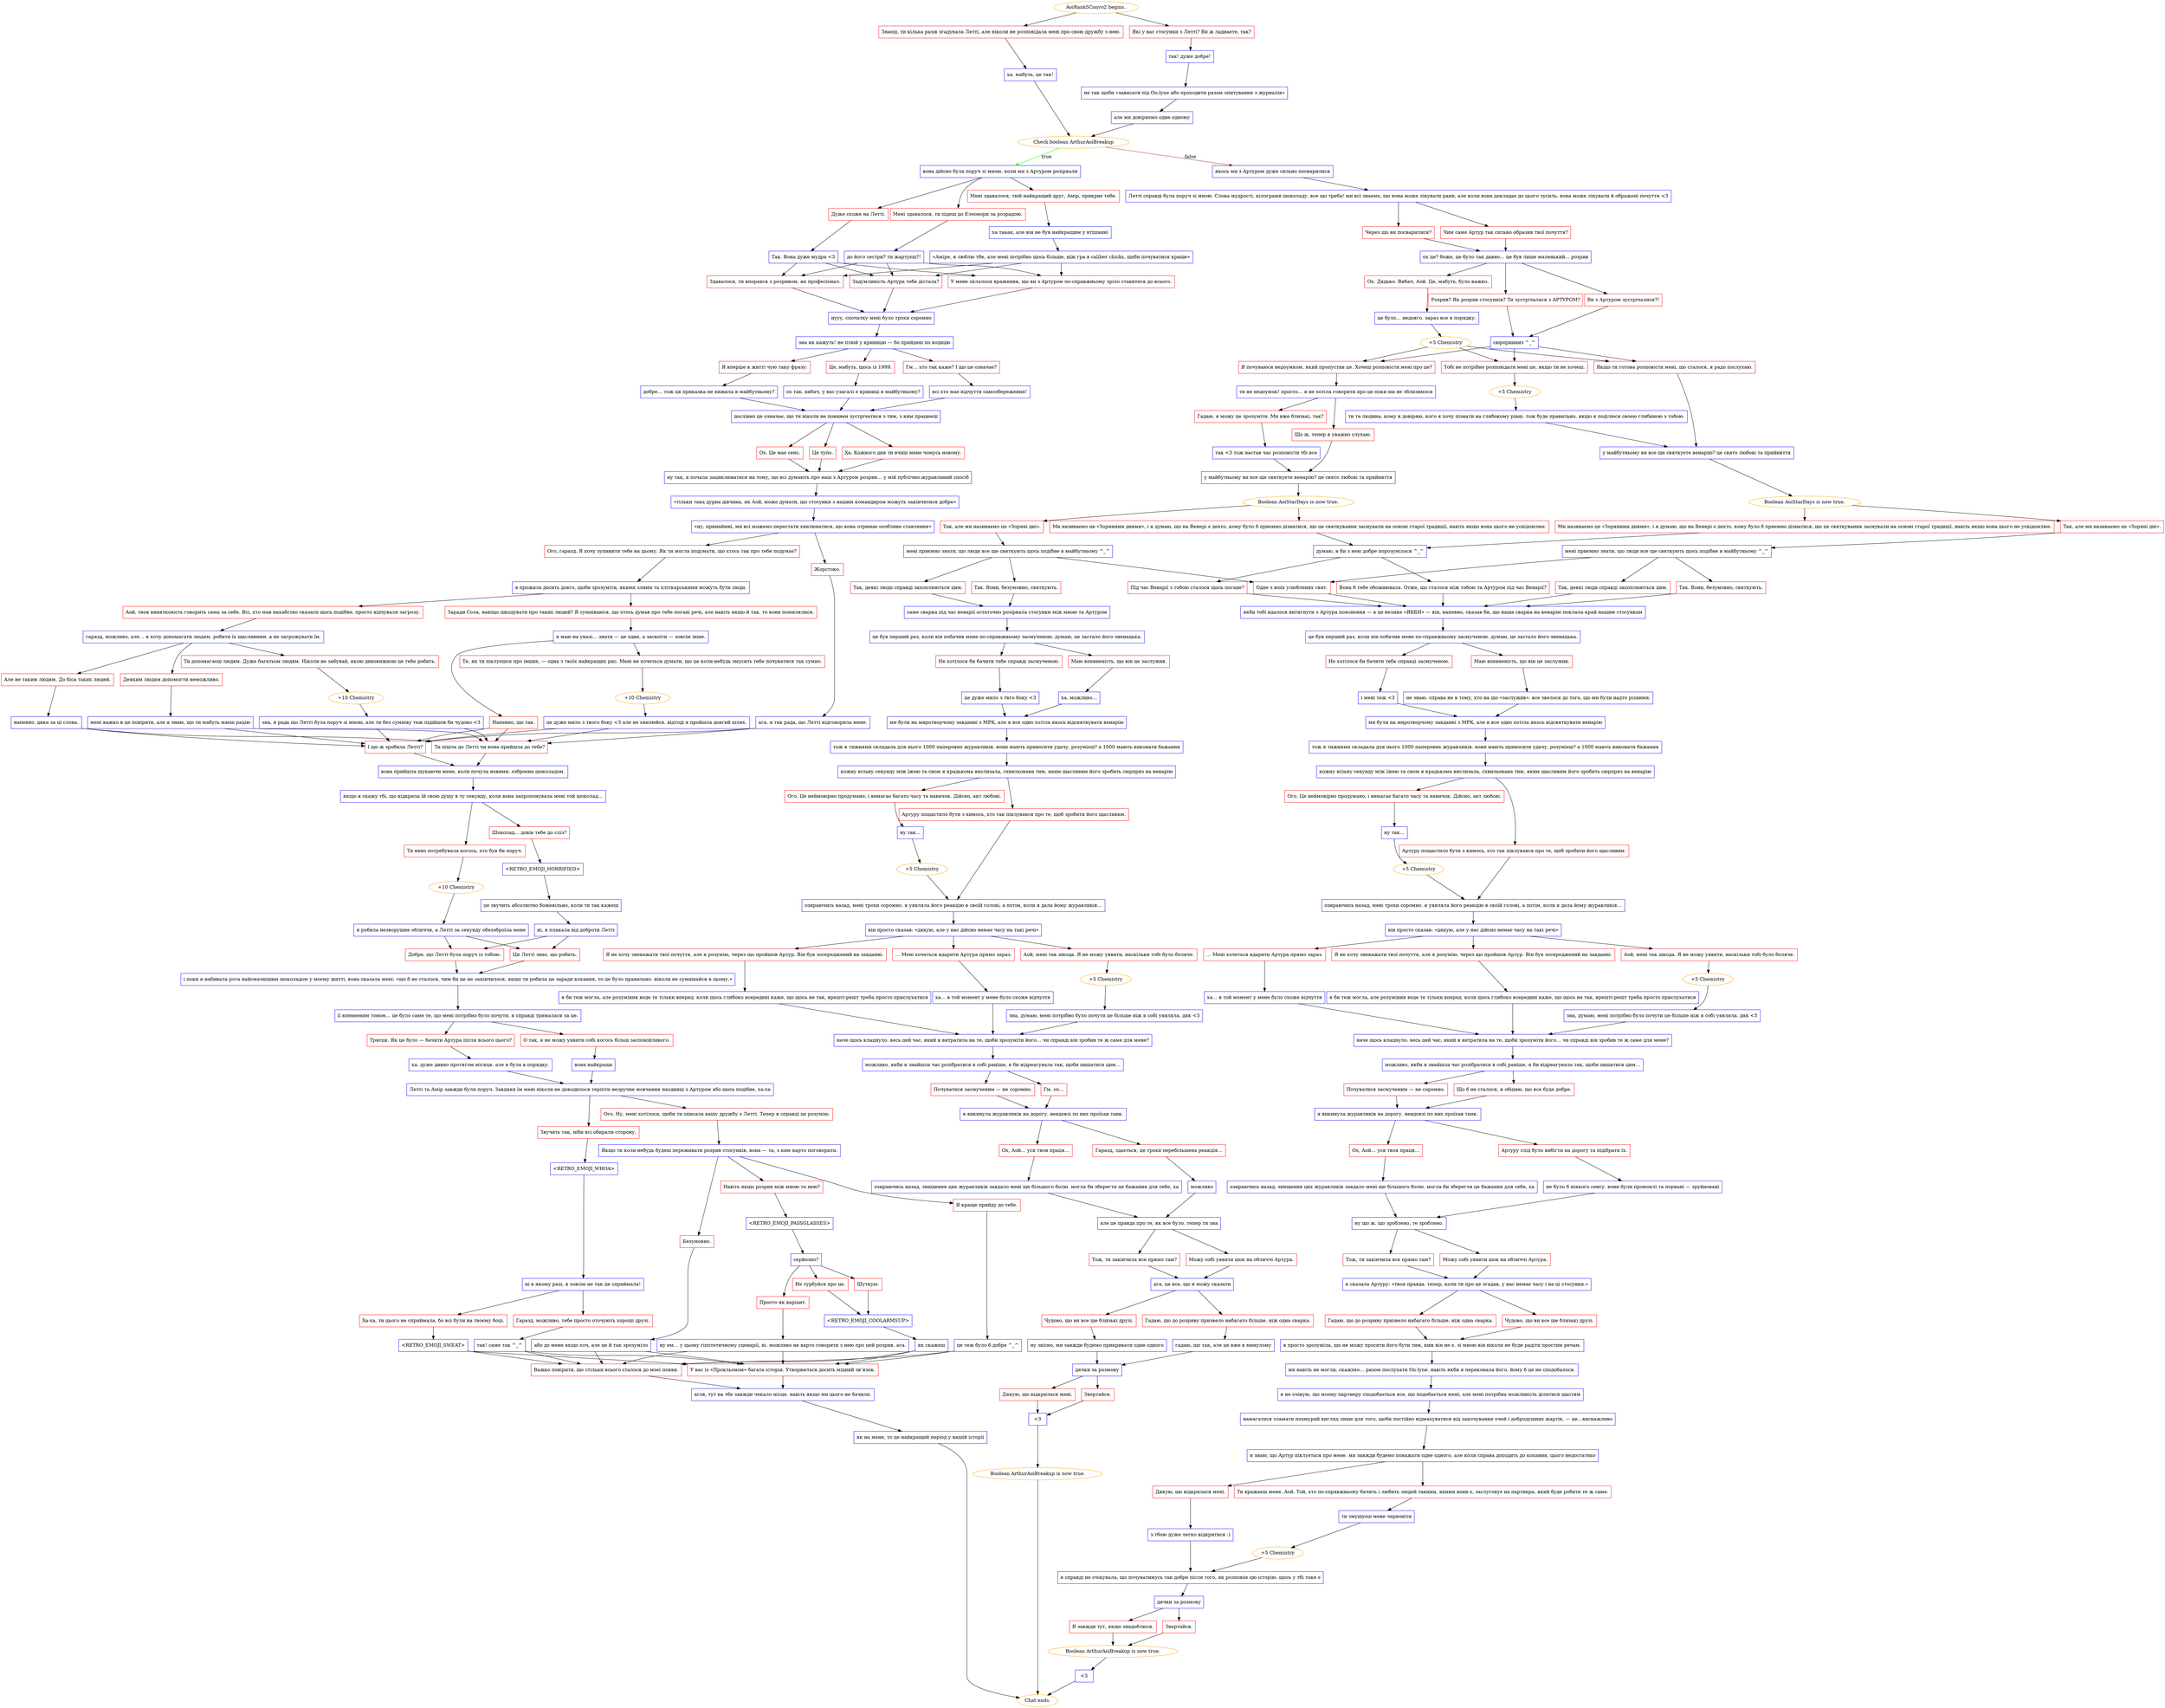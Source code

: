 digraph {
	"AoiRank5Convo2 begins." [color=orange];
		"AoiRank5Convo2 begins." -> j3867009956;
		"AoiRank5Convo2 begins." -> j300766105;
	j3867009956 [label="Знаєш, ти кілька разів згадувала Летті, але ніколи не розповідала мені про свою дружбу з нею.",shape=box,color=red];
		j3867009956 -> j661163755;
	j300766105 [label="Які у вас стосунки з Летті? Ви ж ладнаєте, так?",shape=box,color=red];
		j300766105 -> j3300327721;
	j661163755 [label="ха. мабуть, це так!",shape=box,color=blue];
		j661163755 -> j3919667655;
	j3300327721 [label="так! дуже добре!",shape=box,color=blue];
		j3300327721 -> j3810313749;
	j3919667655 [label="Check boolean ArthurAoiBreakup",color=orange];
		j3919667655 -> j93106870 [label=true,color=green];
		j3919667655 -> j4148696164 [label=false,color=brown];
	j3810313749 [label="не так щоби «зависати під On-lyne або проходити разом опитування з журналів»",shape=box,color=blue];
		j3810313749 -> j3362606783;
	j93106870 [label="вона дійсно була поруч зі мною, коли ми з Артуром розірвали",shape=box,color=blue];
		j93106870 -> j2526086227;
		j93106870 -> j1912035536;
		j93106870 -> j3012460485;
	j4148696164 [label="якось ми з Артуром дуже сильно посварилися",shape=box,color=blue];
		j4148696164 -> j3688138899;
	j3362606783 [label="але ми довіряємо одне одному",shape=box,color=blue];
		j3362606783 -> j3919667655;
	j2526086227 [label="Мені здавалося, ти підеш до Елеонори за розрадою.",shape=box,color=red];
		j2526086227 -> j2351650795;
	j1912035536 [label="Мені здавалося, твій найкращий друг, Амір, прикриє тебе.",shape=box,color=red];
		j1912035536 -> j3871766644;
	j3012460485 [label="Дуже схоже на Летті.",shape=box,color=red];
		j3012460485 -> j3112361132;
	j3688138899 [label="Летті справді була поруч зі мною. Слова мудрості, кілограми шоколаду. все що треба! ми всі знаємо, що вона може лікувати рани, але коли вона докладає до цього зусиль, вона може лікувати й ображені почуття <3",shape=box,color=blue];
		j3688138899 -> j3426418817;
		j3688138899 -> j1225331463;
	j2351650795 [label="до його сестри? ти жартуєш?!",shape=box,color=blue];
		j2351650795 -> j3297740659;
		j2351650795 -> j736936270;
		j2351650795 -> j858679909;
	j3871766644 [label="ха тааак, але він не був найкращим у втішанні",shape=box,color=blue];
		j3871766644 -> j2065177377;
	j3112361132 [label="Так. Вона дуже мудра <3",shape=box,color=blue];
		j3112361132 -> j3297740659;
		j3112361132 -> j736936270;
		j3112361132 -> j858679909;
	j3426418817 [label="Через що ви посварилися?",shape=box,color=red];
		j3426418817 -> j2194019596;
	j1225331463 [label="Чим саме Артур так сильно образив твої почуття?",shape=box,color=red];
		j1225331463 -> j2194019596;
	j3297740659 [label="Задумливість Артура тебе дістала?",shape=box,color=red];
		j3297740659 -> j1805237330;
	j736936270 [label="Здавалося, ти впорався з розривом, як професіонал.",shape=box,color=red];
		j736936270 -> j1805237330;
	j858679909 [label="У мене склалося враження, що ви з Артуром по-справжньому зріло ставитеся до всього.",shape=box,color=red];
		j858679909 -> j1805237330;
	j2065177377 [label="«Аміре, я люблю тбе, але мені потрібно щось більше, ніж гра в caliber chicks, щоби почуватися краще»",shape=box,color=blue];
		j2065177377 -> j3297740659;
		j2065177377 -> j736936270;
		j2065177377 -> j858679909;
	j2194019596 [label="ох це? боже, це було так давно… це був лише маленький... розрив",shape=box,color=blue];
		j2194019596 -> j3832972848;
		j2194019596 -> j4053779657;
		j2194019596 -> j955127998;
	j1805237330 [label="нууу, спочатку мені було трохи соромно",shape=box,color=blue];
		j1805237330 -> j1128407647;
	j3832972848 [label="Ви з Артуром зустрічалися?!",shape=box,color=red];
		j3832972848 -> j3064350826;
	j4053779657 [label="Розрив? Як розрив стосунків? Ти зустрічалася з АРТУРОМ?",shape=box,color=red];
		j4053779657 -> j3064350826;
	j955127998 [label="Ох. Дядько. Вибач, Аой. Це, мабуть, було важко.",shape=box,color=red];
		j955127998 -> j2823304944;
	j1128407647 [label="зна як кажуть! не плюй у криницю — бо прийдеш по водицю",shape=box,color=blue];
		j1128407647 -> j258912039;
		j1128407647 -> j1489324609;
		j1128407647 -> j3042536157;
	j3064350826 [label="сюрприиииз ^_^",shape=box,color=blue];
		j3064350826 -> j2026744477;
		j3064350826 -> j147441376;
		j3064350826 -> j3632273916;
	j2823304944 [label="це було… недовго. зараз все в порядку.",shape=box,color=blue];
		j2823304944 -> j1152607240;
	j258912039 [label="Я вперше в житті чую таку фразу.",shape=box,color=red];
		j258912039 -> j2442229257;
	j1489324609 [label="Це, мабуть, щось із 1999.",shape=box,color=red];
		j1489324609 -> j2467575942;
	j3042536157 [label="Гм… хто так каже? І що це означає?",shape=box,color=red];
		j3042536157 -> j1447404211;
	j2026744477 [label="Тобі не потрібно розповідати мені це, якщо ти не хочеш.",shape=box,color=red];
		j2026744477 -> j2741039533;
	j147441376 [label="Якщо ти готова розповісти мені, що сталося, я радо послухаю.",shape=box,color=red];
		j147441376 -> j2752638159;
	j3632273916 [label="Я почуваюся недоумком, який пропустив це. Хочеш розповісти мені про це?",shape=box,color=red];
		j3632273916 -> j2113054300;
	j1152607240 [label="+5 Chemistry",color=orange];
		j1152607240 -> j2026744477;
		j1152607240 -> j147441376;
		j1152607240 -> j3632273916;
	j2442229257 [label="добре… тож ця приказка не вижила в майбутньому?",shape=box,color=blue];
		j2442229257 -> j669731670;
	j2467575942 [label="ох так. вибач, у вас узагалі є криниці в майбутньому?",shape=box,color=blue];
		j2467575942 -> j669731670;
	j1447404211 [label="всі хто має відчуття самозбереження!",shape=box,color=blue];
		j1447404211 -> j669731670;
	j2741039533 [label="+5 Chemistry",color=orange];
		j2741039533 -> j2168530226;
	j2752638159 [label="у майбутньому ви все ще святкуєте венарію? це свято любові та прийняття",shape=box,color=blue];
		j2752638159 -> j3698431878;
	j2113054300 [label="ти не недоумок! просто… я не хотіла говорити про це поки ми не зблизимося",shape=box,color=blue];
		j2113054300 -> j1987359690;
		j2113054300 -> j508613263;
	j669731670 [label="дослівно це означає, що ти ніколи не повинен зустрічатися з тим, з ким працюєш",shape=box,color=blue];
		j669731670 -> j2844088174;
		j669731670 -> j3866198008;
		j669731670 -> j1087114257;
	j2168530226 [label="ти та людина, кому я довіряю, кого я хочу пізнати на глибокому рівні. тож буде правильно, якщо я поділюся своєю глибиною з тобою.",shape=box,color=blue];
		j2168530226 -> j2752638159;
	j3698431878 [label="Boolean AoiStarDays is now true.",color=orange];
		j3698431878 -> j832290287;
		j3698431878 -> j2212649640;
	j1987359690 [label="Що ж, тепер я уважно слухаю.",shape=box,color=red];
		j1987359690 -> j3660830994;
	j508613263 [label="Гадаю, я можу це зрозуміти. Ми вже близькі, так?",shape=box,color=red];
		j508613263 -> j3594127193;
	j2844088174 [label="Ох. Це має сенс.",shape=box,color=red];
		j2844088174 -> j719059282;
	j3866198008 [label="Це тупо.",shape=box,color=red];
		j3866198008 -> j719059282;
	j1087114257 [label="Ха. Кожного дня ти вчиш мене чомусь новому.",shape=box,color=red];
		j1087114257 -> j719059282;
	j832290287 [label="Так, але ми називаємо це «Зоряні дні».",shape=box,color=red];
		j832290287 -> j3877540949;
	j2212649640 [label="Ми називаємо це «Зоряними днями», і я думаю, що на Венері є дехто, кому було б приємно дізнатися, що це святкування заснували на основі старої традиції, навіть якщо вона цього не усвідомлює.",shape=box,color=red];
		j2212649640 -> j591103972;
	j3660830994 [label="у майбутньому ви все ще святкуєте венарію? це свято любові та прийняття",shape=box,color=blue];
		j3660830994 -> j3257642712;
	j3594127193 [label="так <3 тож настав час розповісти тбі все",shape=box,color=blue];
		j3594127193 -> j3660830994;
	j719059282 [label="ну так, я почала зациклюватися на тому, що всі думають про наш з Артуром розрив… у мій публічно-журавлиний спосіб",shape=box,color=blue];
		j719059282 -> j3852907007;
	j3877540949 [label="мені приємно знати, що люди все ще святкують щось подібне в майбутньому ^_^",shape=box,color=blue];
		j3877540949 -> j4082489480;
		j3877540949 -> j609900671;
		j3877540949 -> j3734617307;
	j591103972 [label="думаю, я би з нею добре порозумілася ^_^",shape=box,color=blue];
		j591103972 -> j3037981785;
		j591103972 -> j3109532498;
	j3257642712 [label="Boolean AoiStarDays is now true.",color=orange];
		j3257642712 -> j4031329148;
		j3257642712 -> j2584284176;
	j3852907007 [label="«тільки така дурна дівчина, як Аой, може думати, що стосунки з нашим командиром можуть закінчитися добре»",shape=box,color=blue];
		j3852907007 -> j69174716;
	j4082489480 [label="Так. Вони, безумовно, святкують.",shape=box,color=red];
		j4082489480 -> j1167777931;
	j609900671 [label="Так, деякі люди справді захоплюються цим.",shape=box,color=red];
		j609900671 -> j1167777931;
	j3734617307 [label="Одне з моїх улюблених свят.",shape=box,color=red];
		j3734617307 -> j1167777931;
	j3037981785 [label="Вона б тебе обожнювала. Отже, що сталося між тобою та Артуром під час Венарії?",shape=box,color=red];
		j3037981785 -> j1167777931;
	j3109532498 [label="Під час Венарії з тобою сталося щось погане?",shape=box,color=red];
		j3109532498 -> j1167777931;
	j4031329148 [label="Ми називаємо це «Зоряними днями», і я думаю, що на Венері є дехто, кому було б приємно дізнатися, що це святкування заснували на основі старої традиції, навіть якщо вона цього не усвідомлює.",shape=box,color=red];
		j4031329148 -> j591103972;
	j2584284176 [label="Так, але ми називаємо це «Зоряні дні».",shape=box,color=red];
		j2584284176 -> j1580064279;
	j69174716 [label="«ну, принаймні, ми всі можемо перестати хвилюватися, що вона отримає особливе ставлення»",shape=box,color=blue];
		j69174716 -> j626631523;
		j69174716 -> j1111545486;
	j1167777931 [label="якби тобі вдалося витягнути з Артура пояснення — а це велике «ЯКБИ» — він, напевно, сказав би, що наша сварка на венарію поклала край нашим стосункам",shape=box,color=blue];
		j1167777931 -> j3952677774;
	j1580064279 [label="мені приємно знати, що люди все ще святкують щось подібне в майбутньому ^_^",shape=box,color=blue];
		j1580064279 -> j3734617307;
		j1580064279 -> j1826543292;
		j1580064279 -> j3060960082;
	j626631523 [label="Ого, гаразд. Я хочу зупинити тебе на цьому. Як ти могла подумати, що хтось так про тебе подумає?",shape=box,color=red];
		j626631523 -> j3817115338;
	j1111545486 [label="Жорстоко.",shape=box,color=red];
		j1111545486 -> j3248100168;
	j3952677774 [label="це був перший раз, коли він побачив мене по-справжньому засмученою. думаю, це застало його зненацька.",shape=box,color=blue];
		j3952677774 -> j1623733705;
		j3952677774 -> j1273438205;
	j1826543292 [label="Так, деякі люди справді захоплюються цим.",shape=box,color=red];
		j1826543292 -> j776795083;
	j3060960082 [label="Так. Вони, безумовно, святкують.",shape=box,color=red];
		j3060960082 -> j776795083;
	j3817115338 [label="я прожила досить довго, щоби зрозуміти, якими злими та пліткарськими можуть бути люди.",shape=box,color=blue];
		j3817115338 -> j4197152741;
		j3817115338 -> j3381452762;
	j3248100168 [label="ага. я так рада, що Летті відговорила мене.",shape=box,color=blue];
		j3248100168 -> j811395476;
		j3248100168 -> j236030052;
	j1623733705 [label="Не хотілося би бачити тебе справді засмученою.",shape=box,color=red];
		j1623733705 -> j205099632;
	j1273438205 [label="Маю впевненість, що він це заслужив.",shape=box,color=red];
		j1273438205 -> j2328465311;
	j776795083 [label="саме сварка під час венарії остаточно розірвала стосунки між мною та Артуром",shape=box,color=blue];
		j776795083 -> j3234100247;
	j4197152741 [label="Заради Сола, навіщо шкодувати про таких людей? Я сумніваюся, що хтось думав про тебе погані речі, але навіть якщо й так, то вони помилялися.",shape=box,color=red];
		j4197152741 -> j986418174;
	j3381452762 [label="Аой, твоя винятковість говорить сама за себе. Всі, хто мав нахабство сказати щось подібне, просто відчували загрозу.",shape=box,color=red];
		j3381452762 -> j2369840095;
	j811395476 [label="Ти пішла до Летті чи вона прийшла до тебе?",shape=box,color=red];
		j811395476 -> j2817021067;
	j236030052 [label="І що ж зробила Летті?",shape=box,color=red];
		j236030052 -> j2817021067;
	j205099632 [label="і мені теж <3",shape=box,color=blue];
		j205099632 -> j859244590;
	j2328465311 [label="не знаю. справа не в тому, хто на що «заслужив». все звелося до того, що ми були надто різними.",shape=box,color=blue];
		j2328465311 -> j859244590;
	j3234100247 [label="це був перший раз, коли він побачив мене по-справжньому засмученою. думаю, це застало його зненацька.",shape=box,color=blue];
		j3234100247 -> j1449524780;
		j3234100247 -> j989258286;
	j986418174 [label="я маю на увазі… знати — це одне, а засвоїти — зовсім інше.",shape=box,color=blue];
		j986418174 -> j3127023576;
		j986418174 -> j1463998678;
	j2369840095 [label="гаразд, можливо, але… я хочу допомагати людям. робити їх щасливими. а не загрожувати їм.",shape=box,color=blue];
		j2369840095 -> j3038546581;
		j2369840095 -> j301428380;
		j2369840095 -> j1298950675;
	j2817021067 [label="вона прийшла шукаючи мене, коли почула новими. озброєна шоколадом.",shape=box,color=blue];
		j2817021067 -> j4091146752;
	j859244590 [label="ми були на миротворчому завданні з МРК, але я все одно хотіла якось відсвяткувати венарію",shape=box,color=blue];
		j859244590 -> j2799044209;
	j1449524780 [label="Не хотілося би бачити тебе справді засмученою.",shape=box,color=red];
		j1449524780 -> j2625307886;
	j989258286 [label="Маю впевненість, що він це заслужив.",shape=box,color=red];
		j989258286 -> j2511404760;
	j3127023576 [label="Те, як ти піклуєшся про інших, — одна з твоїх найкращих рис. Мені не хочеться думати, що це коли-небудь змусить тебе почуватися так сумно.",shape=box,color=red];
		j3127023576 -> j2866814555;
	j1463998678 [label="Напевно, що так.",shape=box,color=red];
		j1463998678 -> j811395476;
		j1463998678 -> j236030052;
	j3038546581 [label="Але не таким людям. До біса таких людей.",shape=box,color=red];
		j3038546581 -> j2504235639;
	j301428380 [label="Деяким людям допомогти неможливо.",shape=box,color=red];
		j301428380 -> j294894032;
	j1298950675 [label="Ти допомагаєш людям. Дуже багатьом людям. Ніколи не забувай, якою дивовижною це тебе робить.",shape=box,color=red];
		j1298950675 -> j3262985149;
	j4091146752 [label="якщо я скажу тбі, що відкрила їй свою душу в ту секунду, коли вона запропонувала мені той шоколад…",shape=box,color=blue];
		j4091146752 -> j4164071547;
		j4091146752 -> j2969766760;
	j2799044209 [label="тож я тижнями складала для нього 1000 паперових журавликів. вони мають приносити удачу, розумієш? а 1000 мають виконати бажання",shape=box,color=blue];
		j2799044209 -> j1201049607;
	j2625307886 [label="це дуже мило з твго боку <3",shape=box,color=blue];
		j2625307886 -> j3289061824;
	j2511404760 [label="ха. можливо…",shape=box,color=blue];
		j2511404760 -> j3289061824;
	j2866814555 [label="+10 Chemistry",color=orange];
		j2866814555 -> j301859240;
	j2504235639 [label="напевно. дяка за ці слова.",shape=box,color=blue];
		j2504235639 -> j811395476;
		j2504235639 -> j236030052;
	j294894032 [label="мені важко в це повірити, але я знаю, що ти мабуть маєш рацію",shape=box,color=blue];
		j294894032 -> j811395476;
		j294894032 -> j236030052;
	j3262985149 [label="+10 Chemistry",color=orange];
		j3262985149 -> j2339707379;
	j4164071547 [label="Ти явно потребувала когось, хто був би поруч.",shape=box,color=red];
		j4164071547 -> j1842855600;
	j2969766760 [label="Шоколад… довів тебе до сліз?",shape=box,color=red];
		j2969766760 -> j3864155356;
	j1201049607 [label="кожну вільну секунду між їжею та сном я крадькома вислизала, схвильована тим, яким щасливим його зробить сюрприз на венарію",shape=box,color=blue];
		j1201049607 -> j698580109;
		j1201049607 -> j3036781315;
	j3289061824 [label="ми були на миротворчому завданні з МРК, але я все одно хотіла якось відсвяткувати венарію",shape=box,color=blue];
		j3289061824 -> j2550671759;
	j301859240 [label="це дуже мило з твого боку <3 але не хвилюйся. відтоді я пройшла довгий шлях.",shape=box,color=blue];
		j301859240 -> j811395476;
		j301859240 -> j236030052;
	j2339707379 [label="зна, я рада що Летті була поруч зі мною, але ти без сумніву теж підійшов би чудово <3",shape=box,color=blue];
		j2339707379 -> j811395476;
		j2339707379 -> j236030052;
	j1842855600 [label="+10 Chemistry",color=orange];
		j1842855600 -> j231973895;
	j3864155356 [label="<RETRO_EMOJI_HORRIFIED>",shape=box,color=blue];
		j3864155356 -> j1178020852;
	j698580109 [label="Ого. Це неймовірно продумано, і вимагає багато часу та навичок. Дійсно, акт любові.",shape=box,color=red];
		j698580109 -> j2654479495;
	j3036781315 [label="Артуру пощастило бути з кимось, хто так піклувався про те, щоб зробити його щасливим.",shape=box,color=red];
		j3036781315 -> j3732099148;
	j2550671759 [label="тож я тижнями складала для нього 1000 паперових журавликів. вони мають приносити удачу, розумієш? а 1000 мають виконати бажання",shape=box,color=blue];
		j2550671759 -> j1068589503;
	j231973895 [label="я робила незворушне обличчя, а Летті за секунду обеззброїла мене",shape=box,color=blue];
		j231973895 -> j3610742257;
		j231973895 -> j2527354099;
	j1178020852 [label="це звучить абсолютно божевільно, коли ти так кажеш",shape=box,color=blue];
		j1178020852 -> j3328995596;
	j2654479495 [label="ну так...",shape=box,color=blue];
		j2654479495 -> j4227924192;
	j3732099148 [label="озираючись назад, мені трохи соромно. я уявляла його реакцію в своїй голові, а потім, коли я дала йому журавликів…",shape=box,color=blue];
		j3732099148 -> j3665644485;
	j1068589503 [label="кожну вільну секунду між їжею та сном я крадькома вислизала, схвильована тим, яким щасливим його зробить сюрприз на венарію",shape=box,color=blue];
		j1068589503 -> j2976985081;
		j1068589503 -> j3229067827;
	j3610742257 [label="Добре, що Летті була поруч із тобою.",shape=box,color=red];
		j3610742257 -> j561432459;
	j2527354099 [label="Ця Летті знає, що робить.",shape=box,color=red];
		j2527354099 -> j561432459;
	j3328995596 [label="ні, я плакала від доброти Летті",shape=box,color=blue];
		j3328995596 -> j3610742257;
		j3328995596 -> j2527354099;
	j4227924192 [label="+5 Chemistry",color=orange];
		j4227924192 -> j3732099148;
	j3665644485 [label="він просто сказав: «дякую, але у нас дійсно немає часу на такі речі»",shape=box,color=blue];
		j3665644485 -> j2564562348;
		j3665644485 -> j2971956492;
		j3665644485 -> j2264770022;
	j2976985081 [label="Артуру пощастило бути з кимось, хто так піклувався про те, щоб зробити його щасливим.",shape=box,color=red];
		j2976985081 -> j3136065855;
	j3229067827 [label="Ого. Це неймовірно продумано, і вимагає багато часу та навичок. Дійсно, акт любові.",shape=box,color=red];
		j3229067827 -> j2360377720;
	j561432459 [label="і поки я набивала рота найсмачнішим шоколадом у моєму житті, вона сказала мені: «що б не сталося, чим би це не закінчилося, якщо ти робила це заради кохання, то це було правильно. ніколи не сумнівайся в цьому.»",shape=box,color=blue];
		j561432459 -> j1423143777;
	j2564562348 [label="… Мені хочеться вдарити Артура прямо зараз.",shape=box,color=red];
		j2564562348 -> j1213027810;
	j2971956492 [label="Аой, мені так шкода. Я не можу уявити, наскільки тобі було боляче.",shape=box,color=red];
		j2971956492 -> j1956562838;
	j2264770022 [label="Я не хочу зневажати твої почуття, але я розумію, через що пройшов Артур. Він був зосереджений на завданні.",shape=box,color=red];
		j2264770022 -> j1503137441;
	j3136065855 [label="озираючись назад, мені трохи соромно. я уявляла його реакцію в своїй голові, а потім, коли я дала йому журавликів…",shape=box,color=blue];
		j3136065855 -> j3696897767;
	j2360377720 [label="ну так...",shape=box,color=blue];
		j2360377720 -> j330199655;
	j1423143777 [label="її впевненим тоном… це було саме те, що мені потрібно було почути. я справді трималася за це.",shape=box,color=blue];
		j1423143777 -> j821946278;
		j1423143777 -> j3061198702;
	j1213027810 [label="ха… в той момент у мене було схоже відчуття",shape=box,color=blue];
		j1213027810 -> j1733513805;
	j1956562838 [label="+5 Chemistry",color=orange];
		j1956562838 -> j1736329103;
	j1503137441 [label="я би теж могла, але розуміння веде те тільки вперед. коли щось глибоко всередині каже, що щось не так, врешті-решт треба просто прислухатися",shape=box,color=blue];
		j1503137441 -> j1733513805;
	j3696897767 [label="він просто сказав: «дякую, але у нас дійсно немає часу на такі речі»",shape=box,color=blue];
		j3696897767 -> j140973540;
		j3696897767 -> j2468073992;
		j3696897767 -> j3968636505;
	j330199655 [label="+5 Chemistry",color=orange];
		j330199655 -> j3136065855;
	j821946278 [label="Трясця. Як це було — бачити Артура після всього цього?",shape=box,color=red];
		j821946278 -> j2703936845;
	j3061198702 [label="О так, я не можу уявити собі когось більш заспокійливого.",shape=box,color=red];
		j3061198702 -> j292427906;
	j1733513805 [label="наче щось клацнуло. весь цей час, який я витратила на те, щоби зрозуміти його… чи справді він зробив те ж саме для мене?",shape=box,color=blue];
		j1733513805 -> j1850076693;
	j1736329103 [label="зна, думаю, мені потрібно було почути це більше ніж я собі уявляла. дяк <3",shape=box,color=blue];
		j1736329103 -> j1733513805;
	j140973540 [label="Я не хочу зневажати твої почуття, але я розумію, через що пройшов Артур. Він був зосереджений на завданні.",shape=box,color=red];
		j140973540 -> j966217380;
	j2468073992 [label="Аой, мені так шкода. Я не можу уявити, наскільки тобі було боляче.",shape=box,color=red];
		j2468073992 -> j1398350973;
	j3968636505 [label="… Мені хочеться вдарити Артура прямо зараз.",shape=box,color=red];
		j3968636505 -> j1457025772;
	j2703936845 [label="ха. дуже дивно протягом місяця. але я була в порядку.",shape=box,color=blue];
		j2703936845 -> j1823316011;
	j292427906 [label="вона найкраща",shape=box,color=blue];
		j292427906 -> j1823316011;
	j1850076693 [label="можливо, якби я знайшла час розібратися в собі раніше, я би відреагувала так, щоби пишатися цим…",shape=box,color=blue];
		j1850076693 -> j3012414429;
		j1850076693 -> j583529471;
	j966217380 [label="я би теж могла, але розуміння веде те тільки вперед. коли щось глибоко всередині каже, що щось не так, врешті-решт треба просто прислухатися",shape=box,color=blue];
		j966217380 -> j4178632304;
	j1398350973 [label="+5 Chemistry",color=orange];
		j1398350973 -> j1051031070;
	j1457025772 [label="ха… в той момент у мене було схоже відчуття",shape=box,color=blue];
		j1457025772 -> j4178632304;
	j1823316011 [label="Летті та Амір завжди були поруч. Завдяки їм мені ніколи не доводилося терпіти незручне мовчання наодинці з Артуром або щось подібне, ха-ха",shape=box,color=blue];
		j1823316011 -> j161353431;
		j1823316011 -> j1024345973;
	j3012414429 [label="Почуватися засмученим — не соромно.",shape=box,color=red];
		j3012414429 -> j620589499;
	j583529471 [label="Що б не сталося, я обіцяю, що все буде добре.",shape=box,color=red];
		j583529471 -> j620589499;
	j4178632304 [label="наче щось клацнуло. весь цей час, який я витратила на те, щоби зрозуміти його… чи справді він зробив те ж саме для мене?",shape=box,color=blue];
		j4178632304 -> j264511753;
	j1051031070 [label="зна, думаю, мені потрібно було почути це більше ніж я собі уявляла. дяк <3",shape=box,color=blue];
		j1051031070 -> j4178632304;
	j161353431 [label="Ого. Ну, мені хотілося, щоби ти описала вашу дружбу з Летті. Тепер я справді це розумію.",shape=box,color=red];
		j161353431 -> j2152650054;
	j1024345973 [label="Звучить так, ніби всі обирали сторону.",shape=box,color=red];
		j1024345973 -> j2454384274;
	j620589499 [label="я викинула журавликів на дорогу. невдовзі по них проїхав танк.",shape=box,color=blue];
		j620589499 -> j2515904148;
		j620589499 -> j3649074069;
	j264511753 [label="можливо, якби я знайшла час розібратися в собі раніше, я би відреагувала так, щоби пишатися цим…",shape=box,color=blue];
		j264511753 -> j2282917434;
		j264511753 -> j671380512;
	j2152650054 [label="Якщо ти коли-небудь будеш переживати розрив стосунків, вона — та, з ким варто поговорити.",shape=box,color=blue];
		j2152650054 -> j3586545813;
		j2152650054 -> j489501437;
		j2152650054 -> j825171165;
	j2454384274 [label="<RETRO_EMOJI_WHOA>",shape=box,color=blue];
		j2454384274 -> j2486052550;
	j2515904148 [label="Ох, Аой… уся твоя праця…",shape=box,color=red];
		j2515904148 -> j1443620730;
	j3649074069 [label="Артуру слід було вибігти на дорогу та підібрати їх.",shape=box,color=red];
		j3649074069 -> j1751119594;
	j2282917434 [label="Почуватися засмученим — не соромно.",shape=box,color=red];
		j2282917434 -> j3310231453;
	j671380512 [label="Гм, ох…",shape=box,color=red];
		j671380512 -> j3310231453;
	j3586545813 [label="Навіть якщо розрив між мною та нею?",shape=box,color=red];
		j3586545813 -> j2386239149;
	j489501437 [label="Я краще прийду до тебе.",shape=box,color=red];
		j489501437 -> j4076685405;
	j825171165 [label="Безумовно.",shape=box,color=red];
		j825171165 -> j1376441851;
	j2486052550 [label="ні в якому разі, я зовсім не так це сприймала!",shape=box,color=blue];
		j2486052550 -> j993876189;
		j2486052550 -> j1883153648;
	j1443620730 [label="озираючись назад, знищення цих журавликів завдало мені ще більшого болю. могла би зберегти це бажання для себе, ха",shape=box,color=blue];
		j1443620730 -> j3153795442;
	j1751119594 [label="не було б ніякого сенсу. вони були промоклі та порвані — зруйновані",shape=box,color=blue];
		j1751119594 -> j3153795442;
	j3310231453 [label="я викинула журавликів на дорогу. невдовзі по них проїхав танк.",shape=box,color=blue];
		j3310231453 -> j3564590520;
		j3310231453 -> j2486438671;
	j2386239149 [label="<RETRO_EMOJI_PASSGLASSES>",shape=box,color=blue];
		j2386239149 -> j3266604510;
	j4076685405 [label="це теж було б добре ^_^",shape=box,color=blue];
		j4076685405 -> j3864732783;
		j4076685405 -> j2325187646;
	j1376441851 [label="або до мене якщо хоч, але це й так зрозуміло",shape=box,color=blue];
		j1376441851 -> j3864732783;
		j1376441851 -> j2325187646;
	j993876189 [label="Ха-ха, ти цього не сприймала, бо всі були на твоєму боці.",shape=box,color=red];
		j993876189 -> j3599167279;
	j1883153648 [label="Гаразд, можливо, тебе просто оточують хороші друзі.",shape=box,color=red];
		j1883153648 -> j4269198255;
	j3153795442 [label="ну що ж. що зроблено, те зроблено.",shape=box,color=blue];
		j3153795442 -> j3986731651;
		j3153795442 -> j3849253321;
	j3564590520 [label="Ох, Аой… уся твоя праця…",shape=box,color=red];
		j3564590520 -> j2960070798;
	j2486438671 [label="Гаразд, здається, це трохи перебільшена реакція…",shape=box,color=red];
		j2486438671 -> j965999752;
	j3266604510 [label="серйозно?",shape=box,color=blue];
		j3266604510 -> j2634479647;
		j3266604510 -> j3529035126;
		j3266604510 -> j3364405976;
	j3864732783 [label="У вас із «Прокльоном» багата історія. Утворюється досить міцний зв’язок.",shape=box,color=red];
		j3864732783 -> j2124449531;
	j2325187646 [label="Важко повірити, що стільки всього сталося до моєї появи.",shape=box,color=red];
		j2325187646 -> j2124449531;
	j3599167279 [label="<RETRO_EMOJI_SWEAT>",shape=box,color=blue];
		j3599167279 -> j3864732783;
		j3599167279 -> j2325187646;
	j4269198255 [label="так! саме так ^_^",shape=box,color=blue];
		j4269198255 -> j3864732783;
		j4269198255 -> j2325187646;
	j3986731651 [label="Тож, ти закінчила все прямо там?",shape=box,color=red];
		j3986731651 -> j1880897067;
	j3849253321 [label="Можу собі уявити шок на обличчі Артура.",shape=box,color=red];
		j3849253321 -> j1880897067;
	j2960070798 [label="озираючись назад, знищення цих журавликів завдало мені ще більшого болю. могла би зберегти це бажання для себе, ха",shape=box,color=blue];
		j2960070798 -> j1998738489;
	j965999752 [label="можливо",shape=box,color=blue];
		j965999752 -> j1998738489;
	j2634479647 [label="Просто як варіант.",shape=box,color=red];
		j2634479647 -> j3568999425;
	j3529035126 [label="Шуткую.",shape=box,color=red];
		j3529035126 -> j3992902834;
	j3364405976 [label="Не турбуйся про це.",shape=box,color=red];
		j3364405976 -> j3992902834;
	j2124449531 [label="агов, тут на тбе завжди чекало місце. навіть якщо ми цього не бачили.",shape=box,color=blue];
		j2124449531 -> j1434582028;
	j1880897067 [label="я сказала Артуру: «твоя правда. тепер, коли ти про це згадав, у нас немає часу і на ці стосунки.»",shape=box,color=blue];
		j1880897067 -> j2149112669;
		j1880897067 -> j1895858179;
	j1998738489 [label="але це правда про те, як все було. тепер ти зна",shape=box,color=blue];
		j1998738489 -> j2327189836;
		j1998738489 -> j2109203264;
	j3568999425 [label="ну ем… у цьому гіпотетичному сценарії, ні. можливо не варто говорити з нею про цей розрив. ага.",shape=box,color=blue];
		j3568999425 -> j3864732783;
		j3568999425 -> j2325187646;
	j3992902834 [label="<RETRO_EMOJI_COOLARMSUP>",shape=box,color=blue];
		j3992902834 -> j1396121863;
	j1434582028 [label="як на мене, то це найкращий період у нашій історії",shape=box,color=blue];
		j1434582028 -> "Chat ends.";
	j2149112669 [label="Чудово, що ви все ще близькі друзі.",shape=box,color=red];
		j2149112669 -> j2086328923;
	j1895858179 [label="Гадаю, що до розриву призвело набагато більше, ніж одна сварка.",shape=box,color=red];
		j1895858179 -> j2086328923;
	j2327189836 [label="Тож, ти закінчила все прямо там?",shape=box,color=red];
		j2327189836 -> j1545382633;
	j2109203264 [label="Можу собі уявити шок на обличчі Артура.",shape=box,color=red];
		j2109203264 -> j1545382633;
	j1396121863 [label="як скажеш",shape=box,color=blue];
		j1396121863 -> j3864732783;
		j1396121863 -> j2325187646;
	"Chat ends." [color=orange];
	j2086328923 [label="я просто зрозуміла, що не можу просити його бути тим, ким він не є. зі мною він ніколи не буде радіти простим речам.",shape=box,color=blue];
		j2086328923 -> j2458669278;
	j1545382633 [label="ага, це все, що я можу сказати",shape=box,color=blue];
		j1545382633 -> j2488881130;
		j1545382633 -> j3483777110;
	j2458669278 [label="ми навіть не могли, скажімо… разом послухати On-lyne. навіть якби я переконала його, йому б це не сподобалося.",shape=box,color=blue];
		j2458669278 -> j4275906442;
	j2488881130 [label="Чудово, що ви все ще близькі друзі.",shape=box,color=red];
		j2488881130 -> j372172729;
	j3483777110 [label="Гадаю, що до розриву призвело набагато більше, ніж одна сварка.",shape=box,color=red];
		j3483777110 -> j2321019089;
	j4275906442 [label="я не очікую, що моєму партнеру сподобається все, що подобається мені, але мені потрібна можливість ділитися щастям",shape=box,color=blue];
		j4275906442 -> j2941884892;
	j372172729 [label="ну звісно, ми завжди будемо прикривати одне одного",shape=box,color=blue];
		j372172729 -> j990115527;
	j2321019089 [label="гадаю, що так, але це вже в минулому",shape=box,color=blue];
		j2321019089 -> j990115527;
	j2941884892 [label="намагатися зламати похмурий вигляд лише для того, щоби постійно відмахуватися від закочування очей і добродушних жартів, — це…виснажливо",shape=box,color=blue];
		j2941884892 -> j145575192;
	j990115527 [label="дячки за розмову",shape=box,color=blue];
		j990115527 -> j65499011;
		j990115527 -> j1677748879;
	j145575192 [label="я знаю, що Артур піклується про мене. ми завжди будемо поважати одне одного, але коли справа доходить до кохання, цього недостатньо",shape=box,color=blue];
		j145575192 -> j1121918986;
		j145575192 -> j1346824379;
	j65499011 [label="Звертайся.",shape=box,color=red];
		j65499011 -> j3847458547;
	j1677748879 [label="Дякую, що відкрилася мені.",shape=box,color=red];
		j1677748879 -> j3847458547;
	j1121918986 [label="Дякую, що відкрилася мені.",shape=box,color=red];
		j1121918986 -> j1396727625;
	j1346824379 [label="Ти вражаєш мене, Аой. Той, хто по-справжньому бачить і любить людей такими, якими вони є, заслуговує на партнера, який буде робити те ж саме.",shape=box,color=red];
		j1346824379 -> j3300826056;
	j3847458547 [label="<3",shape=box,color=blue];
		j3847458547 -> j122023758;
	j1396727625 [label="з тбою дуже легко відкритися :)",shape=box,color=blue];
		j1396727625 -> j3139200170;
	j3300826056 [label="ти змушуєш мене червоніти",shape=box,color=blue];
		j3300826056 -> j3417004785;
	j122023758 [label="Boolean ArthurAoiBreakup is now true.",color=orange];
		j122023758 -> "Chat ends.";
	j3139200170 [label="я справді не очікувала, що почуватимусь так добре після того, як розповім цю історію. щось у тбі таке є",shape=box,color=blue];
		j3139200170 -> j2557869881;
	j3417004785 [label="+5 Chemistry",color=orange];
		j3417004785 -> j3139200170;
	j2557869881 [label="дячки за розмову",shape=box,color=blue];
		j2557869881 -> j26110951;
		j2557869881 -> j4210597662;
	j26110951 [label="Я завжди тут, якщо знадоблюся.",shape=box,color=red];
		j26110951 -> j242659642;
	j4210597662 [label="Звертайся.",shape=box,color=red];
		j4210597662 -> j242659642;
	j242659642 [label="Boolean ArthurAoiBreakup is now true.",color=orange];
		j242659642 -> j1841680728;
	j1841680728 [label="<3",shape=box,color=blue];
		j1841680728 -> "Chat ends.";
}